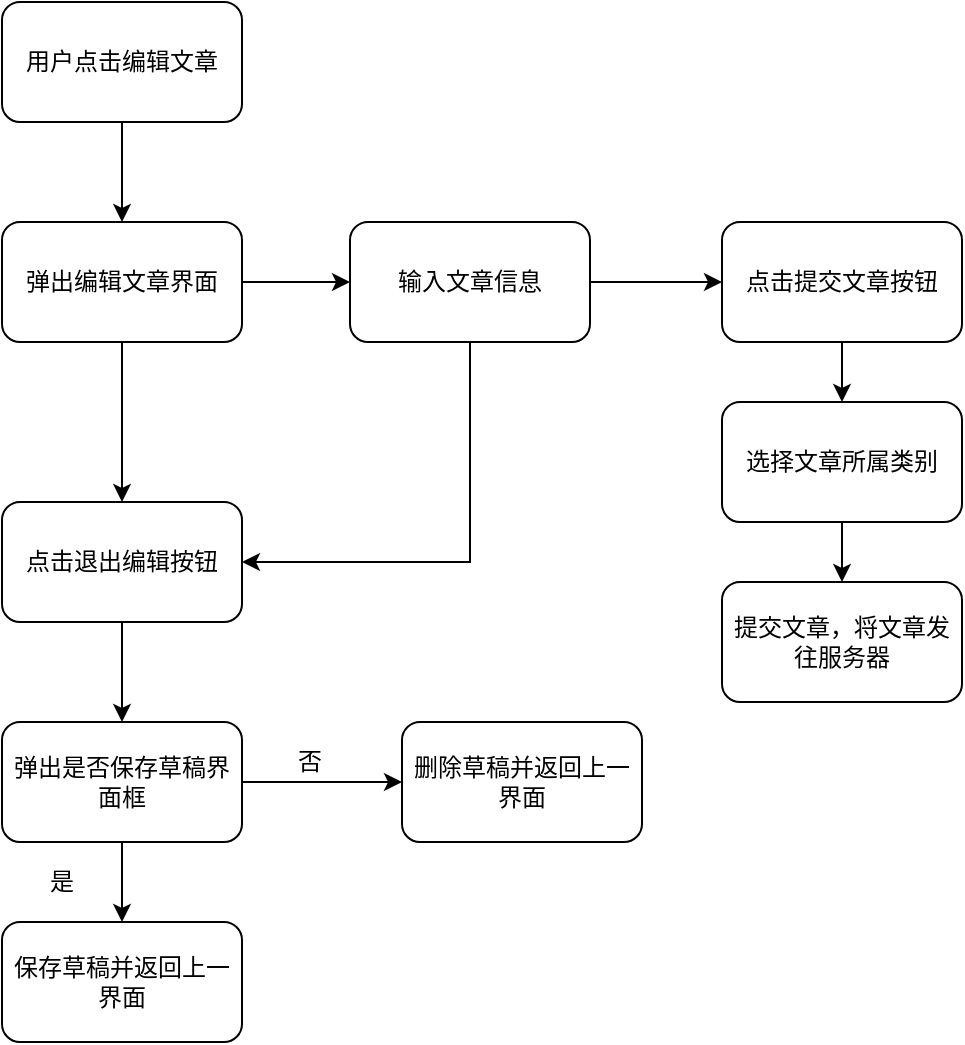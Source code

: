 <mxfile version="14.6.1" type="github">
  <diagram id="Xi5dhzKJrXVhysQiCEb2" name="Page-1">
    <mxGraphModel dx="1038" dy="548" grid="1" gridSize="10" guides="1" tooltips="1" connect="1" arrows="1" fold="1" page="1" pageScale="1" pageWidth="827" pageHeight="1169" math="0" shadow="0">
      <root>
        <mxCell id="0" />
        <mxCell id="1" parent="0" />
        <mxCell id="oL0ml-DG1ve0-mSmI-7l-3" value="" style="edgeStyle=orthogonalEdgeStyle;rounded=0;orthogonalLoop=1;jettySize=auto;html=1;" edge="1" parent="1" source="oL0ml-DG1ve0-mSmI-7l-1" target="oL0ml-DG1ve0-mSmI-7l-2">
          <mxGeometry relative="1" as="geometry" />
        </mxCell>
        <mxCell id="oL0ml-DG1ve0-mSmI-7l-1" value="用户点击编辑文章" style="rounded=1;whiteSpace=wrap;html=1;" vertex="1" parent="1">
          <mxGeometry x="280" y="50" width="120" height="60" as="geometry" />
        </mxCell>
        <mxCell id="oL0ml-DG1ve0-mSmI-7l-5" value="" style="edgeStyle=orthogonalEdgeStyle;rounded=0;orthogonalLoop=1;jettySize=auto;html=1;" edge="1" parent="1" source="oL0ml-DG1ve0-mSmI-7l-2" target="oL0ml-DG1ve0-mSmI-7l-4">
          <mxGeometry relative="1" as="geometry" />
        </mxCell>
        <mxCell id="oL0ml-DG1ve0-mSmI-7l-7" value="" style="edgeStyle=orthogonalEdgeStyle;rounded=0;orthogonalLoop=1;jettySize=auto;html=1;" edge="1" parent="1" source="oL0ml-DG1ve0-mSmI-7l-2" target="oL0ml-DG1ve0-mSmI-7l-6">
          <mxGeometry relative="1" as="geometry" />
        </mxCell>
        <mxCell id="oL0ml-DG1ve0-mSmI-7l-2" value="弹出编辑文章界面" style="whiteSpace=wrap;html=1;rounded=1;" vertex="1" parent="1">
          <mxGeometry x="280" y="160" width="120" height="60" as="geometry" />
        </mxCell>
        <mxCell id="oL0ml-DG1ve0-mSmI-7l-8" style="edgeStyle=orthogonalEdgeStyle;rounded=0;orthogonalLoop=1;jettySize=auto;html=1;exitX=0.5;exitY=1;exitDx=0;exitDy=0;entryX=1;entryY=0.5;entryDx=0;entryDy=0;" edge="1" parent="1" source="oL0ml-DG1ve0-mSmI-7l-4" target="oL0ml-DG1ve0-mSmI-7l-6">
          <mxGeometry relative="1" as="geometry" />
        </mxCell>
        <mxCell id="oL0ml-DG1ve0-mSmI-7l-19" value="" style="edgeStyle=orthogonalEdgeStyle;rounded=0;orthogonalLoop=1;jettySize=auto;html=1;" edge="1" parent="1" source="oL0ml-DG1ve0-mSmI-7l-4" target="oL0ml-DG1ve0-mSmI-7l-18">
          <mxGeometry relative="1" as="geometry" />
        </mxCell>
        <mxCell id="oL0ml-DG1ve0-mSmI-7l-4" value="输入文章信息" style="whiteSpace=wrap;html=1;rounded=1;" vertex="1" parent="1">
          <mxGeometry x="454" y="160" width="120" height="60" as="geometry" />
        </mxCell>
        <mxCell id="oL0ml-DG1ve0-mSmI-7l-10" value="" style="edgeStyle=orthogonalEdgeStyle;rounded=0;orthogonalLoop=1;jettySize=auto;html=1;" edge="1" parent="1" source="oL0ml-DG1ve0-mSmI-7l-6" target="oL0ml-DG1ve0-mSmI-7l-9">
          <mxGeometry relative="1" as="geometry" />
        </mxCell>
        <mxCell id="oL0ml-DG1ve0-mSmI-7l-6" value="点击退出编辑按钮" style="whiteSpace=wrap;html=1;rounded=1;" vertex="1" parent="1">
          <mxGeometry x="280" y="300" width="120" height="60" as="geometry" />
        </mxCell>
        <mxCell id="oL0ml-DG1ve0-mSmI-7l-12" value="" style="edgeStyle=orthogonalEdgeStyle;rounded=0;orthogonalLoop=1;jettySize=auto;html=1;" edge="1" parent="1" source="oL0ml-DG1ve0-mSmI-7l-9" target="oL0ml-DG1ve0-mSmI-7l-11">
          <mxGeometry relative="1" as="geometry" />
        </mxCell>
        <mxCell id="oL0ml-DG1ve0-mSmI-7l-16" value="" style="edgeStyle=orthogonalEdgeStyle;rounded=0;orthogonalLoop=1;jettySize=auto;html=1;" edge="1" parent="1" source="oL0ml-DG1ve0-mSmI-7l-9" target="oL0ml-DG1ve0-mSmI-7l-15">
          <mxGeometry relative="1" as="geometry" />
        </mxCell>
        <mxCell id="oL0ml-DG1ve0-mSmI-7l-9" value="弹出是否保存草稿界面框" style="whiteSpace=wrap;html=1;rounded=1;" vertex="1" parent="1">
          <mxGeometry x="280" y="410" width="120" height="60" as="geometry" />
        </mxCell>
        <mxCell id="oL0ml-DG1ve0-mSmI-7l-11" value="保存草稿并返回上一界面" style="whiteSpace=wrap;html=1;rounded=1;" vertex="1" parent="1">
          <mxGeometry x="280" y="510" width="120" height="60" as="geometry" />
        </mxCell>
        <mxCell id="oL0ml-DG1ve0-mSmI-7l-14" value="是" style="text;html=1;strokeColor=none;fillColor=none;align=center;verticalAlign=middle;whiteSpace=wrap;rounded=0;" vertex="1" parent="1">
          <mxGeometry x="290" y="480" width="40" height="20" as="geometry" />
        </mxCell>
        <mxCell id="oL0ml-DG1ve0-mSmI-7l-15" value="删除草稿并返回上一界面" style="whiteSpace=wrap;html=1;rounded=1;" vertex="1" parent="1">
          <mxGeometry x="480" y="410" width="120" height="60" as="geometry" />
        </mxCell>
        <mxCell id="oL0ml-DG1ve0-mSmI-7l-17" value="否" style="text;html=1;strokeColor=none;fillColor=none;align=center;verticalAlign=middle;whiteSpace=wrap;rounded=0;" vertex="1" parent="1">
          <mxGeometry x="414" y="420" width="40" height="20" as="geometry" />
        </mxCell>
        <mxCell id="oL0ml-DG1ve0-mSmI-7l-21" value="" style="edgeStyle=orthogonalEdgeStyle;rounded=0;orthogonalLoop=1;jettySize=auto;html=1;" edge="1" parent="1" source="oL0ml-DG1ve0-mSmI-7l-18" target="oL0ml-DG1ve0-mSmI-7l-20">
          <mxGeometry relative="1" as="geometry" />
        </mxCell>
        <mxCell id="oL0ml-DG1ve0-mSmI-7l-18" value="点击提交文章按钮" style="whiteSpace=wrap;html=1;rounded=1;" vertex="1" parent="1">
          <mxGeometry x="640" y="160" width="120" height="60" as="geometry" />
        </mxCell>
        <mxCell id="oL0ml-DG1ve0-mSmI-7l-23" value="" style="edgeStyle=orthogonalEdgeStyle;rounded=0;orthogonalLoop=1;jettySize=auto;html=1;" edge="1" parent="1" source="oL0ml-DG1ve0-mSmI-7l-20" target="oL0ml-DG1ve0-mSmI-7l-22">
          <mxGeometry relative="1" as="geometry" />
        </mxCell>
        <mxCell id="oL0ml-DG1ve0-mSmI-7l-20" value="选择文章所属类别" style="whiteSpace=wrap;html=1;rounded=1;" vertex="1" parent="1">
          <mxGeometry x="640" y="250" width="120" height="60" as="geometry" />
        </mxCell>
        <mxCell id="oL0ml-DG1ve0-mSmI-7l-22" value="提交文章，将文章发往服务器" style="whiteSpace=wrap;html=1;rounded=1;" vertex="1" parent="1">
          <mxGeometry x="640" y="340" width="120" height="60" as="geometry" />
        </mxCell>
      </root>
    </mxGraphModel>
  </diagram>
</mxfile>
